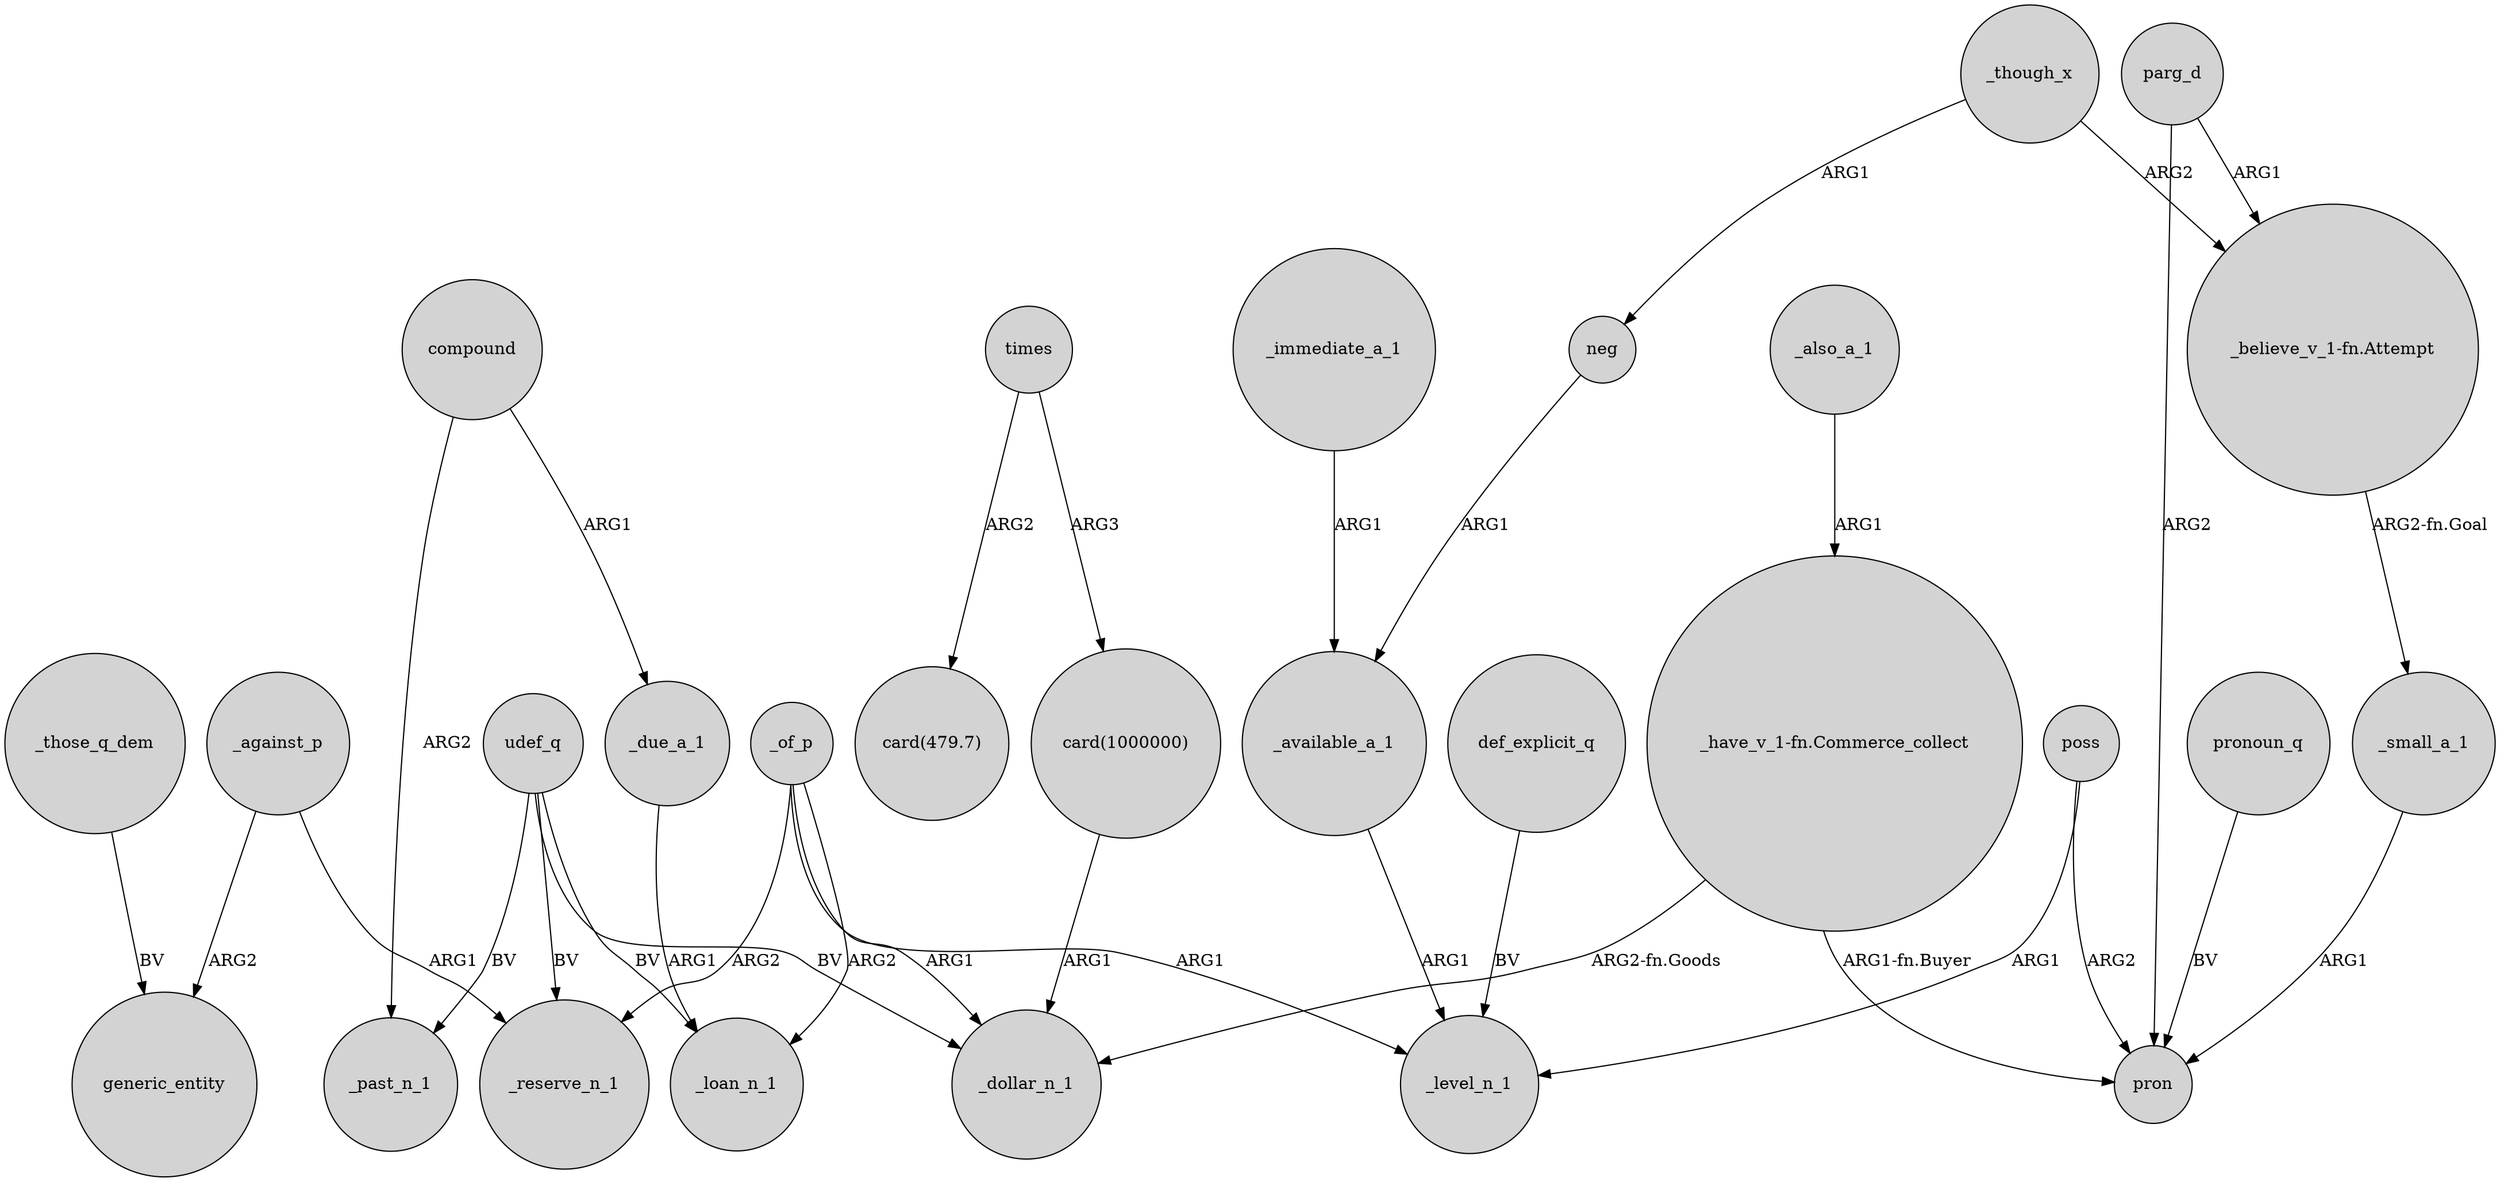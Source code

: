 digraph {
	node [shape=circle style=filled]
	_of_p -> _dollar_n_1 [label=ARG1]
	_of_p -> _level_n_1 [label=ARG1]
	_those_q_dem -> generic_entity [label=BV]
	_against_p -> _reserve_n_1 [label=ARG1]
	udef_q -> _reserve_n_1 [label=BV]
	_immediate_a_1 -> _available_a_1 [label=ARG1]
	_available_a_1 -> _level_n_1 [label=ARG1]
	parg_d -> "_believe_v_1-fn.Attempt" [label=ARG1]
	_also_a_1 -> "_have_v_1-fn.Commerce_collect" [label=ARG1]
	_due_a_1 -> _loan_n_1 [label=ARG1]
	compound -> _due_a_1 [label=ARG1]
	udef_q -> _loan_n_1 [label=BV]
	parg_d -> pron [label=ARG2]
	times -> "card(1000000)" [label=ARG3]
	"_have_v_1-fn.Commerce_collect" -> pron [label="ARG1-fn.Buyer"]
	_though_x -> neg [label=ARG1]
	neg -> _available_a_1 [label=ARG1]
	pronoun_q -> pron [label=BV]
	_against_p -> generic_entity [label=ARG2]
	udef_q -> _past_n_1 [label=BV]
	poss -> pron [label=ARG2]
	_of_p -> _reserve_n_1 [label=ARG2]
	_though_x -> "_believe_v_1-fn.Attempt" [label=ARG2]
	udef_q -> _dollar_n_1 [label=BV]
	"_have_v_1-fn.Commerce_collect" -> _dollar_n_1 [label="ARG2-fn.Goods"]
	"card(1000000)" -> _dollar_n_1 [label=ARG1]
	_small_a_1 -> pron [label=ARG1]
	times -> "card(479.7)" [label=ARG2]
	compound -> _past_n_1 [label=ARG2]
	_of_p -> _loan_n_1 [label=ARG2]
	def_explicit_q -> _level_n_1 [label=BV]
	"_believe_v_1-fn.Attempt" -> _small_a_1 [label="ARG2-fn.Goal"]
	poss -> _level_n_1 [label=ARG1]
}
